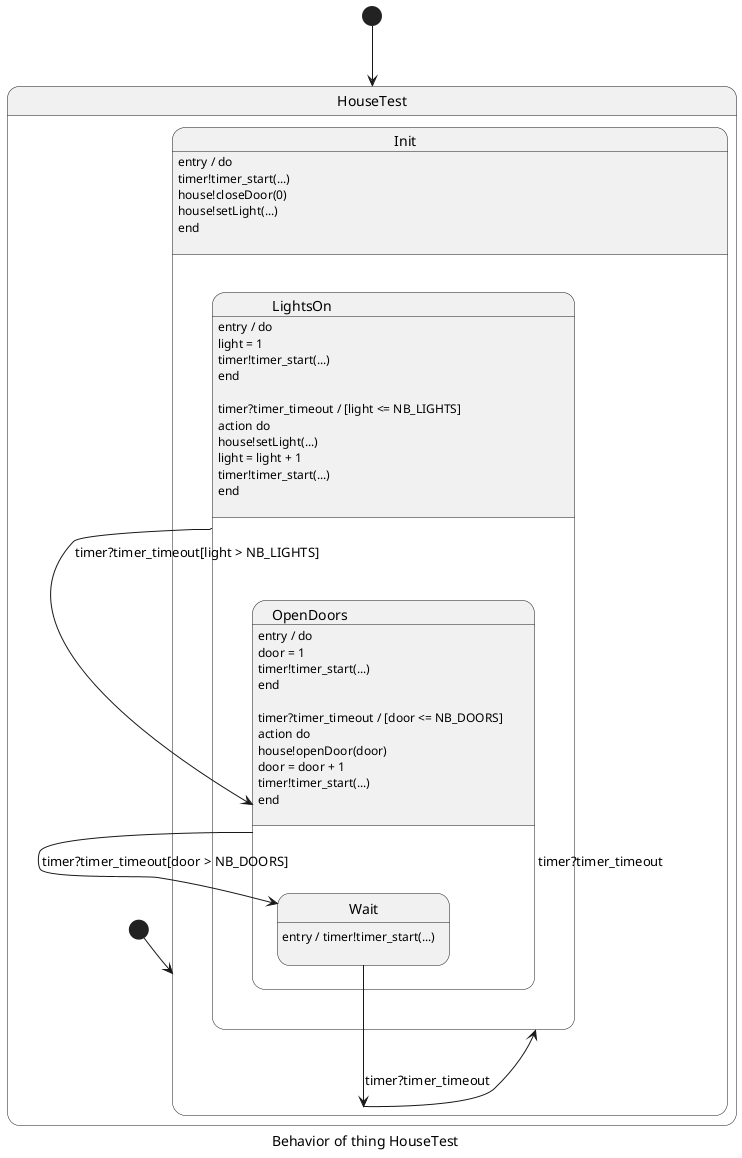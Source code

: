 @startuml
skinparam defaultTextAlignment left
caption Behavior of thing HouseTest
[*] --> HouseTest
state HouseTest{
state Init{
	Init : entry / do \ntimer!timer_start(...)\nhouse!closeDoor(0)\nhouse!setLight(...)\nend\n

Init --> LightsOn : timer?timer_timeout
}
state LightsOn{
	LightsOn : entry / do \nlight = 1\ntimer!timer_start(...)\nend\n

LightsOn --> OpenDoors : timer?timer_timeout[light > NB_LIGHTS]
	LightsOn : timer?timer_timeout / [light <= NB_LIGHTS]\naction do \nhouse!setLight(...)\nlight = light + 1\ntimer!timer_start(...)\nend\n
}
state OpenDoors{
	OpenDoors : entry / do \ndoor = 1\ntimer!timer_start(...)\nend\n

OpenDoors --> Wait : timer?timer_timeout[door > NB_DOORS]
	OpenDoors : timer?timer_timeout / [door <= NB_DOORS]\naction do \nhouse!openDoor(door)\ndoor = door + 1\ntimer!timer_start(...)\nend\n
}
state Wait{
	Wait : entry / timer!timer_start(...)\n

Wait --> Init : timer?timer_timeout
}
[*] --> Init
}
@enduml
